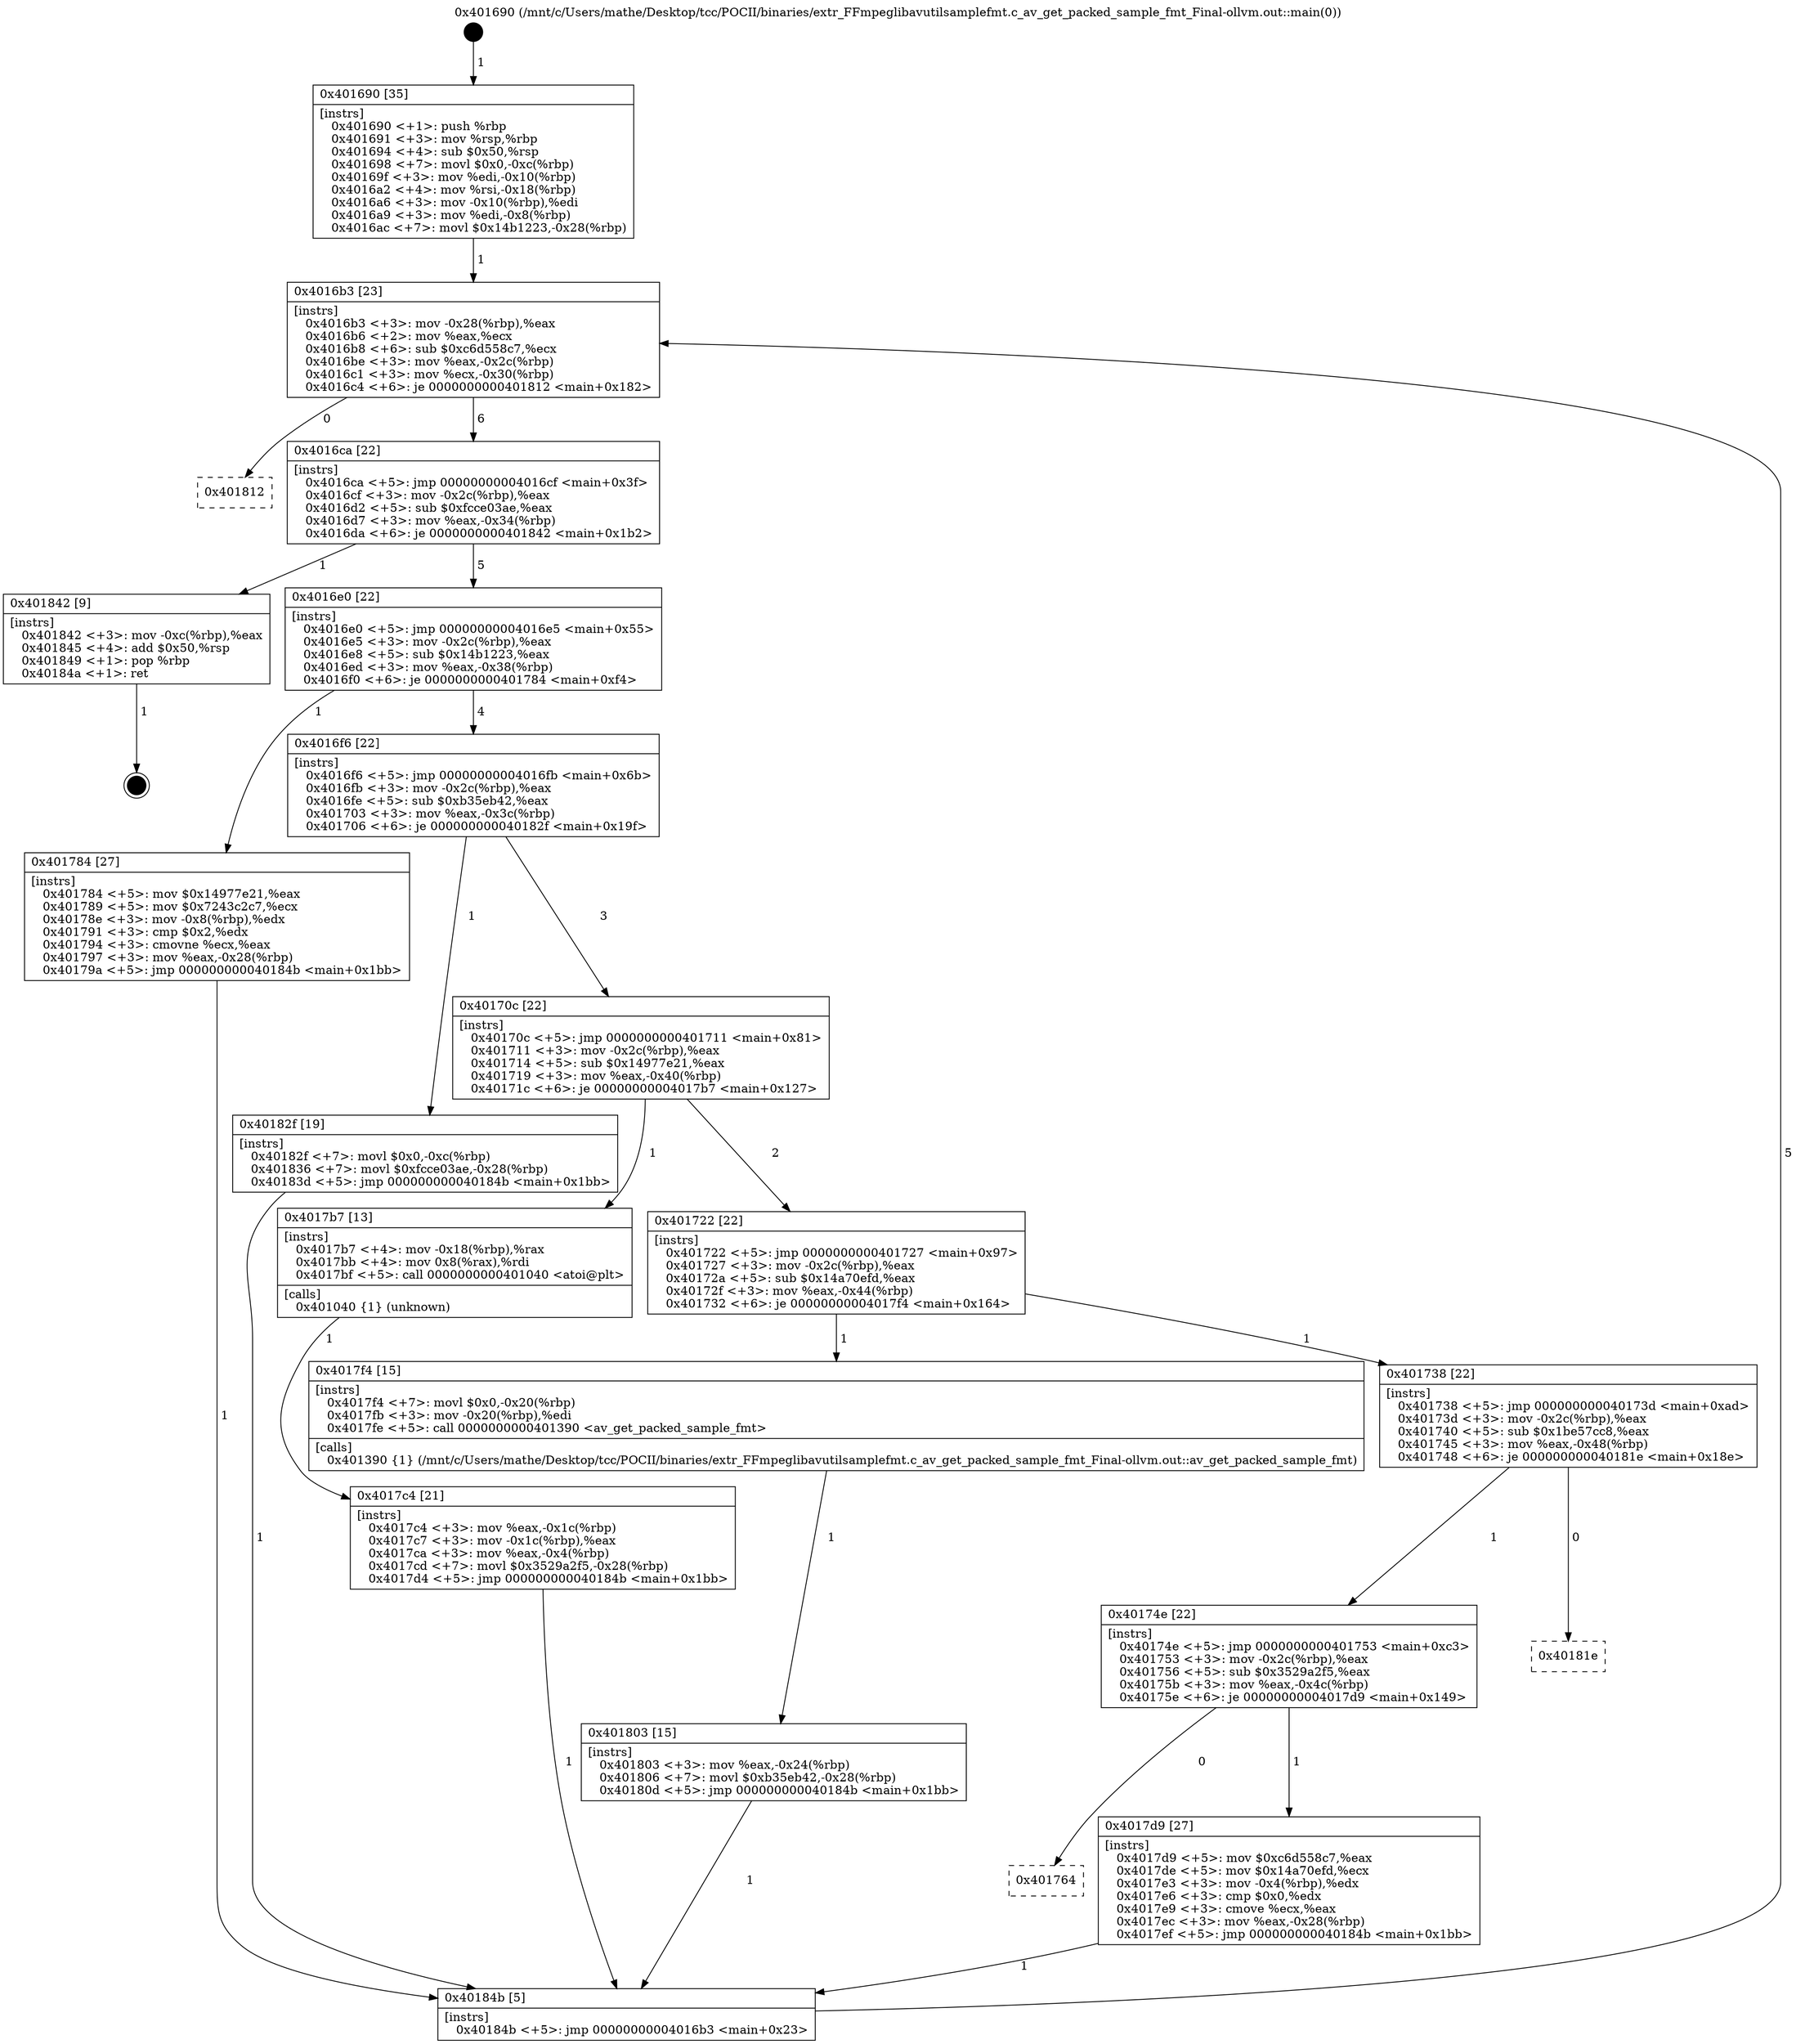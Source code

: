 digraph "0x401690" {
  label = "0x401690 (/mnt/c/Users/mathe/Desktop/tcc/POCII/binaries/extr_FFmpeglibavutilsamplefmt.c_av_get_packed_sample_fmt_Final-ollvm.out::main(0))"
  labelloc = "t"
  node[shape=record]

  Entry [label="",width=0.3,height=0.3,shape=circle,fillcolor=black,style=filled]
  "0x4016b3" [label="{
     0x4016b3 [23]\l
     | [instrs]\l
     &nbsp;&nbsp;0x4016b3 \<+3\>: mov -0x28(%rbp),%eax\l
     &nbsp;&nbsp;0x4016b6 \<+2\>: mov %eax,%ecx\l
     &nbsp;&nbsp;0x4016b8 \<+6\>: sub $0xc6d558c7,%ecx\l
     &nbsp;&nbsp;0x4016be \<+3\>: mov %eax,-0x2c(%rbp)\l
     &nbsp;&nbsp;0x4016c1 \<+3\>: mov %ecx,-0x30(%rbp)\l
     &nbsp;&nbsp;0x4016c4 \<+6\>: je 0000000000401812 \<main+0x182\>\l
  }"]
  "0x401812" [label="{
     0x401812\l
  }", style=dashed]
  "0x4016ca" [label="{
     0x4016ca [22]\l
     | [instrs]\l
     &nbsp;&nbsp;0x4016ca \<+5\>: jmp 00000000004016cf \<main+0x3f\>\l
     &nbsp;&nbsp;0x4016cf \<+3\>: mov -0x2c(%rbp),%eax\l
     &nbsp;&nbsp;0x4016d2 \<+5\>: sub $0xfcce03ae,%eax\l
     &nbsp;&nbsp;0x4016d7 \<+3\>: mov %eax,-0x34(%rbp)\l
     &nbsp;&nbsp;0x4016da \<+6\>: je 0000000000401842 \<main+0x1b2\>\l
  }"]
  Exit [label="",width=0.3,height=0.3,shape=circle,fillcolor=black,style=filled,peripheries=2]
  "0x401842" [label="{
     0x401842 [9]\l
     | [instrs]\l
     &nbsp;&nbsp;0x401842 \<+3\>: mov -0xc(%rbp),%eax\l
     &nbsp;&nbsp;0x401845 \<+4\>: add $0x50,%rsp\l
     &nbsp;&nbsp;0x401849 \<+1\>: pop %rbp\l
     &nbsp;&nbsp;0x40184a \<+1\>: ret\l
  }"]
  "0x4016e0" [label="{
     0x4016e0 [22]\l
     | [instrs]\l
     &nbsp;&nbsp;0x4016e0 \<+5\>: jmp 00000000004016e5 \<main+0x55\>\l
     &nbsp;&nbsp;0x4016e5 \<+3\>: mov -0x2c(%rbp),%eax\l
     &nbsp;&nbsp;0x4016e8 \<+5\>: sub $0x14b1223,%eax\l
     &nbsp;&nbsp;0x4016ed \<+3\>: mov %eax,-0x38(%rbp)\l
     &nbsp;&nbsp;0x4016f0 \<+6\>: je 0000000000401784 \<main+0xf4\>\l
  }"]
  "0x401803" [label="{
     0x401803 [15]\l
     | [instrs]\l
     &nbsp;&nbsp;0x401803 \<+3\>: mov %eax,-0x24(%rbp)\l
     &nbsp;&nbsp;0x401806 \<+7\>: movl $0xb35eb42,-0x28(%rbp)\l
     &nbsp;&nbsp;0x40180d \<+5\>: jmp 000000000040184b \<main+0x1bb\>\l
  }"]
  "0x401784" [label="{
     0x401784 [27]\l
     | [instrs]\l
     &nbsp;&nbsp;0x401784 \<+5\>: mov $0x14977e21,%eax\l
     &nbsp;&nbsp;0x401789 \<+5\>: mov $0x7243c2c7,%ecx\l
     &nbsp;&nbsp;0x40178e \<+3\>: mov -0x8(%rbp),%edx\l
     &nbsp;&nbsp;0x401791 \<+3\>: cmp $0x2,%edx\l
     &nbsp;&nbsp;0x401794 \<+3\>: cmovne %ecx,%eax\l
     &nbsp;&nbsp;0x401797 \<+3\>: mov %eax,-0x28(%rbp)\l
     &nbsp;&nbsp;0x40179a \<+5\>: jmp 000000000040184b \<main+0x1bb\>\l
  }"]
  "0x4016f6" [label="{
     0x4016f6 [22]\l
     | [instrs]\l
     &nbsp;&nbsp;0x4016f6 \<+5\>: jmp 00000000004016fb \<main+0x6b\>\l
     &nbsp;&nbsp;0x4016fb \<+3\>: mov -0x2c(%rbp),%eax\l
     &nbsp;&nbsp;0x4016fe \<+5\>: sub $0xb35eb42,%eax\l
     &nbsp;&nbsp;0x401703 \<+3\>: mov %eax,-0x3c(%rbp)\l
     &nbsp;&nbsp;0x401706 \<+6\>: je 000000000040182f \<main+0x19f\>\l
  }"]
  "0x40184b" [label="{
     0x40184b [5]\l
     | [instrs]\l
     &nbsp;&nbsp;0x40184b \<+5\>: jmp 00000000004016b3 \<main+0x23\>\l
  }"]
  "0x401690" [label="{
     0x401690 [35]\l
     | [instrs]\l
     &nbsp;&nbsp;0x401690 \<+1\>: push %rbp\l
     &nbsp;&nbsp;0x401691 \<+3\>: mov %rsp,%rbp\l
     &nbsp;&nbsp;0x401694 \<+4\>: sub $0x50,%rsp\l
     &nbsp;&nbsp;0x401698 \<+7\>: movl $0x0,-0xc(%rbp)\l
     &nbsp;&nbsp;0x40169f \<+3\>: mov %edi,-0x10(%rbp)\l
     &nbsp;&nbsp;0x4016a2 \<+4\>: mov %rsi,-0x18(%rbp)\l
     &nbsp;&nbsp;0x4016a6 \<+3\>: mov -0x10(%rbp),%edi\l
     &nbsp;&nbsp;0x4016a9 \<+3\>: mov %edi,-0x8(%rbp)\l
     &nbsp;&nbsp;0x4016ac \<+7\>: movl $0x14b1223,-0x28(%rbp)\l
  }"]
  "0x401764" [label="{
     0x401764\l
  }", style=dashed]
  "0x40182f" [label="{
     0x40182f [19]\l
     | [instrs]\l
     &nbsp;&nbsp;0x40182f \<+7\>: movl $0x0,-0xc(%rbp)\l
     &nbsp;&nbsp;0x401836 \<+7\>: movl $0xfcce03ae,-0x28(%rbp)\l
     &nbsp;&nbsp;0x40183d \<+5\>: jmp 000000000040184b \<main+0x1bb\>\l
  }"]
  "0x40170c" [label="{
     0x40170c [22]\l
     | [instrs]\l
     &nbsp;&nbsp;0x40170c \<+5\>: jmp 0000000000401711 \<main+0x81\>\l
     &nbsp;&nbsp;0x401711 \<+3\>: mov -0x2c(%rbp),%eax\l
     &nbsp;&nbsp;0x401714 \<+5\>: sub $0x14977e21,%eax\l
     &nbsp;&nbsp;0x401719 \<+3\>: mov %eax,-0x40(%rbp)\l
     &nbsp;&nbsp;0x40171c \<+6\>: je 00000000004017b7 \<main+0x127\>\l
  }"]
  "0x4017d9" [label="{
     0x4017d9 [27]\l
     | [instrs]\l
     &nbsp;&nbsp;0x4017d9 \<+5\>: mov $0xc6d558c7,%eax\l
     &nbsp;&nbsp;0x4017de \<+5\>: mov $0x14a70efd,%ecx\l
     &nbsp;&nbsp;0x4017e3 \<+3\>: mov -0x4(%rbp),%edx\l
     &nbsp;&nbsp;0x4017e6 \<+3\>: cmp $0x0,%edx\l
     &nbsp;&nbsp;0x4017e9 \<+3\>: cmove %ecx,%eax\l
     &nbsp;&nbsp;0x4017ec \<+3\>: mov %eax,-0x28(%rbp)\l
     &nbsp;&nbsp;0x4017ef \<+5\>: jmp 000000000040184b \<main+0x1bb\>\l
  }"]
  "0x4017b7" [label="{
     0x4017b7 [13]\l
     | [instrs]\l
     &nbsp;&nbsp;0x4017b7 \<+4\>: mov -0x18(%rbp),%rax\l
     &nbsp;&nbsp;0x4017bb \<+4\>: mov 0x8(%rax),%rdi\l
     &nbsp;&nbsp;0x4017bf \<+5\>: call 0000000000401040 \<atoi@plt\>\l
     | [calls]\l
     &nbsp;&nbsp;0x401040 \{1\} (unknown)\l
  }"]
  "0x401722" [label="{
     0x401722 [22]\l
     | [instrs]\l
     &nbsp;&nbsp;0x401722 \<+5\>: jmp 0000000000401727 \<main+0x97\>\l
     &nbsp;&nbsp;0x401727 \<+3\>: mov -0x2c(%rbp),%eax\l
     &nbsp;&nbsp;0x40172a \<+5\>: sub $0x14a70efd,%eax\l
     &nbsp;&nbsp;0x40172f \<+3\>: mov %eax,-0x44(%rbp)\l
     &nbsp;&nbsp;0x401732 \<+6\>: je 00000000004017f4 \<main+0x164\>\l
  }"]
  "0x4017c4" [label="{
     0x4017c4 [21]\l
     | [instrs]\l
     &nbsp;&nbsp;0x4017c4 \<+3\>: mov %eax,-0x1c(%rbp)\l
     &nbsp;&nbsp;0x4017c7 \<+3\>: mov -0x1c(%rbp),%eax\l
     &nbsp;&nbsp;0x4017ca \<+3\>: mov %eax,-0x4(%rbp)\l
     &nbsp;&nbsp;0x4017cd \<+7\>: movl $0x3529a2f5,-0x28(%rbp)\l
     &nbsp;&nbsp;0x4017d4 \<+5\>: jmp 000000000040184b \<main+0x1bb\>\l
  }"]
  "0x40174e" [label="{
     0x40174e [22]\l
     | [instrs]\l
     &nbsp;&nbsp;0x40174e \<+5\>: jmp 0000000000401753 \<main+0xc3\>\l
     &nbsp;&nbsp;0x401753 \<+3\>: mov -0x2c(%rbp),%eax\l
     &nbsp;&nbsp;0x401756 \<+5\>: sub $0x3529a2f5,%eax\l
     &nbsp;&nbsp;0x40175b \<+3\>: mov %eax,-0x4c(%rbp)\l
     &nbsp;&nbsp;0x40175e \<+6\>: je 00000000004017d9 \<main+0x149\>\l
  }"]
  "0x4017f4" [label="{
     0x4017f4 [15]\l
     | [instrs]\l
     &nbsp;&nbsp;0x4017f4 \<+7\>: movl $0x0,-0x20(%rbp)\l
     &nbsp;&nbsp;0x4017fb \<+3\>: mov -0x20(%rbp),%edi\l
     &nbsp;&nbsp;0x4017fe \<+5\>: call 0000000000401390 \<av_get_packed_sample_fmt\>\l
     | [calls]\l
     &nbsp;&nbsp;0x401390 \{1\} (/mnt/c/Users/mathe/Desktop/tcc/POCII/binaries/extr_FFmpeglibavutilsamplefmt.c_av_get_packed_sample_fmt_Final-ollvm.out::av_get_packed_sample_fmt)\l
  }"]
  "0x401738" [label="{
     0x401738 [22]\l
     | [instrs]\l
     &nbsp;&nbsp;0x401738 \<+5\>: jmp 000000000040173d \<main+0xad\>\l
     &nbsp;&nbsp;0x40173d \<+3\>: mov -0x2c(%rbp),%eax\l
     &nbsp;&nbsp;0x401740 \<+5\>: sub $0x1be57cc8,%eax\l
     &nbsp;&nbsp;0x401745 \<+3\>: mov %eax,-0x48(%rbp)\l
     &nbsp;&nbsp;0x401748 \<+6\>: je 000000000040181e \<main+0x18e\>\l
  }"]
  "0x40181e" [label="{
     0x40181e\l
  }", style=dashed]
  Entry -> "0x401690" [label=" 1"]
  "0x4016b3" -> "0x401812" [label=" 0"]
  "0x4016b3" -> "0x4016ca" [label=" 6"]
  "0x401842" -> Exit [label=" 1"]
  "0x4016ca" -> "0x401842" [label=" 1"]
  "0x4016ca" -> "0x4016e0" [label=" 5"]
  "0x40182f" -> "0x40184b" [label=" 1"]
  "0x4016e0" -> "0x401784" [label=" 1"]
  "0x4016e0" -> "0x4016f6" [label=" 4"]
  "0x401784" -> "0x40184b" [label=" 1"]
  "0x401690" -> "0x4016b3" [label=" 1"]
  "0x40184b" -> "0x4016b3" [label=" 5"]
  "0x401803" -> "0x40184b" [label=" 1"]
  "0x4016f6" -> "0x40182f" [label=" 1"]
  "0x4016f6" -> "0x40170c" [label=" 3"]
  "0x4017f4" -> "0x401803" [label=" 1"]
  "0x40170c" -> "0x4017b7" [label=" 1"]
  "0x40170c" -> "0x401722" [label=" 2"]
  "0x4017b7" -> "0x4017c4" [label=" 1"]
  "0x4017c4" -> "0x40184b" [label=" 1"]
  "0x4017d9" -> "0x40184b" [label=" 1"]
  "0x401722" -> "0x4017f4" [label=" 1"]
  "0x401722" -> "0x401738" [label=" 1"]
  "0x40174e" -> "0x4017d9" [label=" 1"]
  "0x401738" -> "0x40181e" [label=" 0"]
  "0x401738" -> "0x40174e" [label=" 1"]
  "0x40174e" -> "0x401764" [label=" 0"]
}

